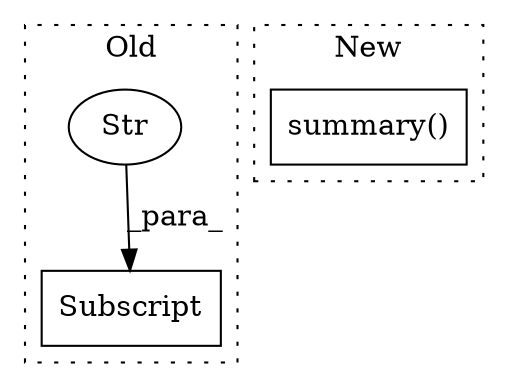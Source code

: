 digraph G {
subgraph cluster0 {
1 [label="Subscript" a="63" s="2535,0" l="16,0" shape="box"];
3 [label="Str" a="66" s="2543" l="7" shape="ellipse"];
label = "Old";
style="dotted";
}
subgraph cluster1 {
2 [label="summary()" a="75" s="2657" l="79" shape="box"];
label = "New";
style="dotted";
}
3 -> 1 [label="_para_"];
}
